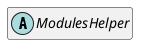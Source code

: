 @startuml
set namespaceSeparator \\
hide members
hide << alias >> circle

abstract class ModulesHelper
@enduml
